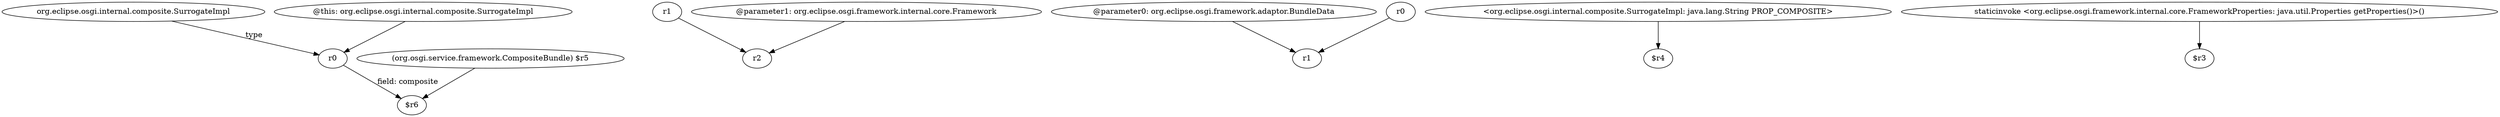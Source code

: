 digraph g {
0[label="org.eclipse.osgi.internal.composite.SurrogateImpl"]
1[label="r0"]
0->1[label="type"]
2[label="r1"]
3[label="r2"]
2->3[label=""]
4[label="@parameter0: org.eclipse.osgi.framework.adaptor.BundleData"]
5[label="r1"]
4->5[label=""]
6[label="@parameter1: org.eclipse.osgi.framework.internal.core.Framework"]
6->3[label=""]
7[label="(org.osgi.service.framework.CompositeBundle) $r5"]
8[label="$r6"]
7->8[label=""]
9[label="<org.eclipse.osgi.internal.composite.SurrogateImpl: java.lang.String PROP_COMPOSITE>"]
10[label="$r4"]
9->10[label=""]
1->8[label="field: composite"]
11[label="@this: org.eclipse.osgi.internal.composite.SurrogateImpl"]
11->1[label=""]
12[label="staticinvoke <org.eclipse.osgi.framework.internal.core.FrameworkProperties: java.util.Properties getProperties()>()"]
13[label="$r3"]
12->13[label=""]
14[label="r0"]
14->5[label=""]
}
